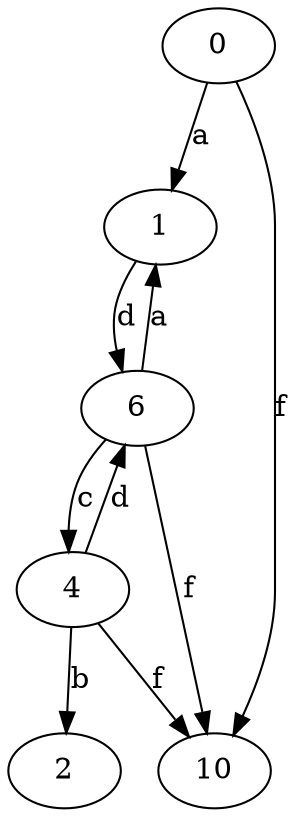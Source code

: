 strict digraph  {
0;
1;
2;
4;
6;
10;
0 -> 1  [label=a];
0 -> 10  [label=f];
1 -> 6  [label=d];
4 -> 2  [label=b];
4 -> 6  [label=d];
4 -> 10  [label=f];
6 -> 1  [label=a];
6 -> 4  [label=c];
6 -> 10  [label=f];
}
